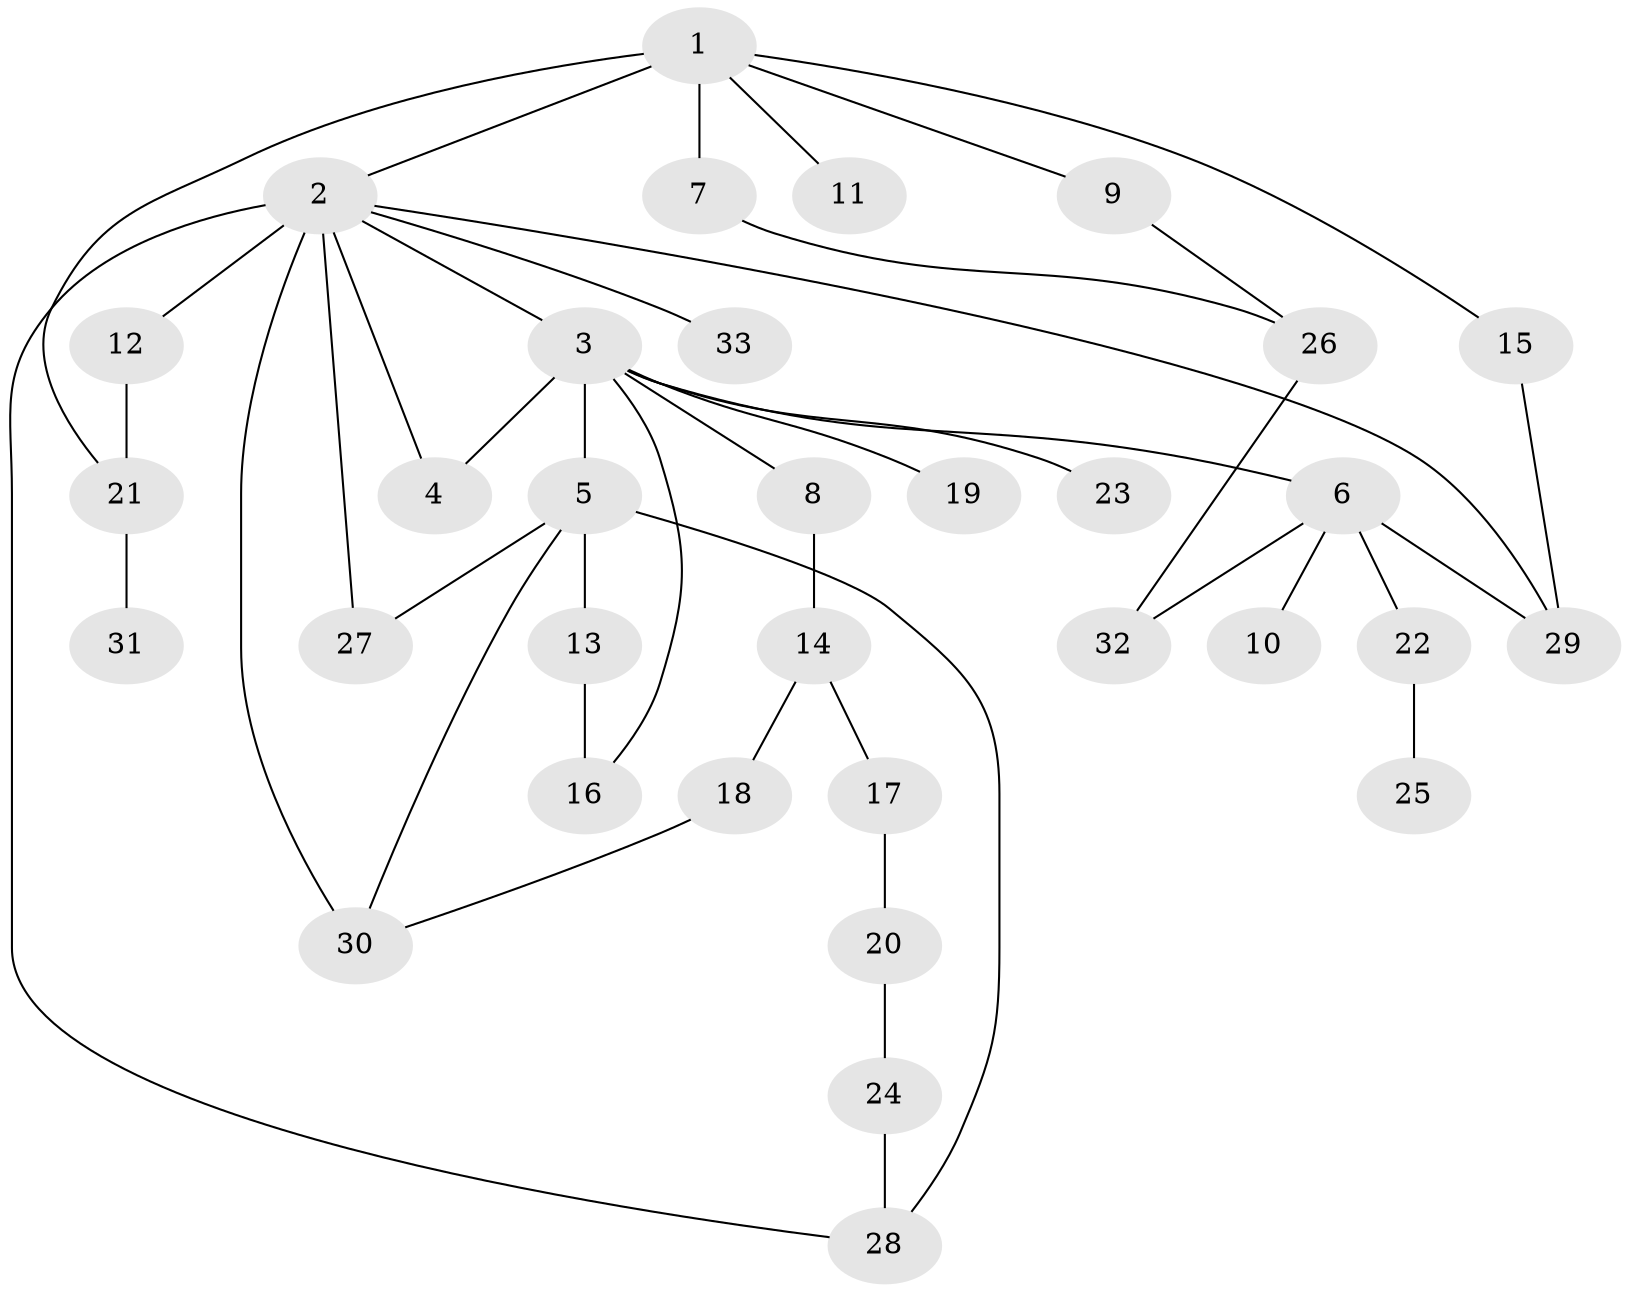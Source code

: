 // original degree distribution, {6: 0.024691358024691357, 8: 0.012345679012345678, 12: 0.012345679012345678, 1: 0.4567901234567901, 4: 0.08641975308641975, 5: 0.06172839506172839, 3: 0.1728395061728395, 2: 0.1728395061728395}
// Generated by graph-tools (version 1.1) at 2025/48/03/04/25 22:48:49]
// undirected, 33 vertices, 44 edges
graph export_dot {
  node [color=gray90,style=filled];
  1;
  2;
  3;
  4;
  5;
  6;
  7;
  8;
  9;
  10;
  11;
  12;
  13;
  14;
  15;
  16;
  17;
  18;
  19;
  20;
  21;
  22;
  23;
  24;
  25;
  26;
  27;
  28;
  29;
  30;
  31;
  32;
  33;
  1 -- 2 [weight=1.0];
  1 -- 7 [weight=1.0];
  1 -- 9 [weight=1.0];
  1 -- 11 [weight=1.0];
  1 -- 15 [weight=1.0];
  1 -- 21 [weight=2.0];
  2 -- 3 [weight=1.0];
  2 -- 4 [weight=1.0];
  2 -- 12 [weight=1.0];
  2 -- 27 [weight=3.0];
  2 -- 28 [weight=1.0];
  2 -- 29 [weight=1.0];
  2 -- 30 [weight=2.0];
  2 -- 33 [weight=1.0];
  3 -- 4 [weight=3.0];
  3 -- 5 [weight=2.0];
  3 -- 6 [weight=1.0];
  3 -- 8 [weight=1.0];
  3 -- 16 [weight=1.0];
  3 -- 19 [weight=1.0];
  3 -- 23 [weight=1.0];
  5 -- 13 [weight=1.0];
  5 -- 27 [weight=1.0];
  5 -- 28 [weight=1.0];
  5 -- 30 [weight=1.0];
  6 -- 10 [weight=1.0];
  6 -- 22 [weight=1.0];
  6 -- 29 [weight=1.0];
  6 -- 32 [weight=1.0];
  7 -- 26 [weight=1.0];
  8 -- 14 [weight=2.0];
  9 -- 26 [weight=1.0];
  12 -- 21 [weight=1.0];
  13 -- 16 [weight=1.0];
  14 -- 17 [weight=1.0];
  14 -- 18 [weight=1.0];
  15 -- 29 [weight=1.0];
  17 -- 20 [weight=1.0];
  18 -- 30 [weight=1.0];
  20 -- 24 [weight=1.0];
  21 -- 31 [weight=1.0];
  22 -- 25 [weight=1.0];
  24 -- 28 [weight=1.0];
  26 -- 32 [weight=1.0];
}

